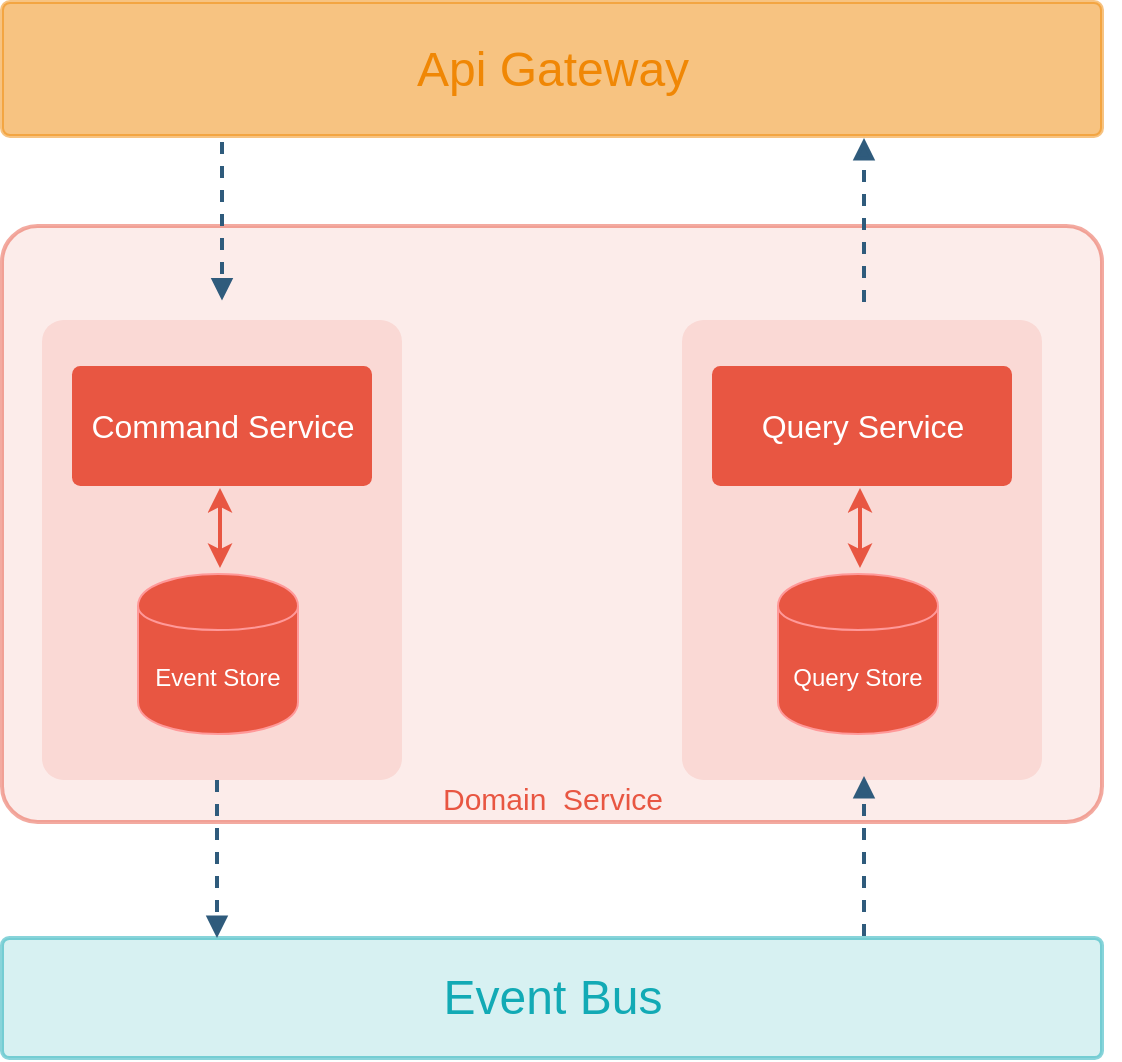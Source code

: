 <mxfile version="10.9.8" type="github"><diagram id="f5e3c919-8bb2-3a5e-335c-8be5b1c02a73" name="Page-1"><mxGraphModel dx="192" dy="1070" grid="1" gridSize="10" guides="1" tooltips="1" connect="1" arrows="1" fold="1" page="1" pageScale="1" pageWidth="850" pageHeight="1100" background="#ffffff" math="0" shadow="0"><root><mxCell id="0"/><mxCell id="1" parent="0"/><mxCell id="SN6Sg6tmnSP9mpqL1bf3-82" value="&lt;font color=&quot;#f08705&quot; style=&quot;font-size: 24px&quot;&gt;Api Gateway&lt;/font&gt;" style="rounded=1;fillColor=#F08705;strokeWidth=2;html=1;strokeColor=#F08705;arcSize=6;opacity=50;" vertex="1" parent="1"><mxGeometry x="1846" y="180" width="550" height="67" as="geometry"/></mxCell><mxCell id="SN6Sg6tmnSP9mpqL1bf3-85" value="&lt;font color=&quot;#e85642&quot; style=&quot;font-size: 15px&quot;&gt;Domain&amp;nbsp; Service&lt;/font&gt;" style="rounded=1;fillColor=#FAD9D5;strokeWidth=2;html=1;strokeColor=#E85642;arcSize=6;opacity=50;verticalAlign=bottom;" vertex="1" parent="1"><mxGeometry x="1846" y="292" width="550" height="298" as="geometry"/></mxCell><mxCell id="SN6Sg6tmnSP9mpqL1bf3-89" value="" style="rounded=1;fillColor=#FAD9D5;strokeWidth=2;html=1;strokeColor=none;arcSize=6;perimeterSpacing=4;" vertex="1" parent="1"><mxGeometry x="1866" y="339" width="180" height="230" as="geometry"/></mxCell><mxCell id="SN6Sg6tmnSP9mpqL1bf3-90" value="Command Service" style="rounded=1;fillColor=#e85642;strokeWidth=2;html=1;strokeColor=none;fontColor=#FFFFFF;fontSize=16;arcSize=7;perimeterSpacing=4;" vertex="1" parent="1"><mxGeometry x="1881" y="362" width="150" height="60" as="geometry"/></mxCell><mxCell id="SN6Sg6tmnSP9mpqL1bf3-91" value="&lt;font color=&quot;#ffffff&quot;&gt;Event Store&lt;/font&gt;" style="shape=cylinder;whiteSpace=wrap;html=1;boundedLbl=1;backgroundOutline=1;strokeColor=#FF9999;fillColor=#E85642;" vertex="1" parent="1"><mxGeometry x="1914" y="466" width="80" height="80" as="geometry"/></mxCell><mxCell id="SN6Sg6tmnSP9mpqL1bf3-97" value="" style="endArrow=classic;startArrow=classic;html=1;strokeColor=#E85642;strokeWidth=2;" edge="1" parent="1"><mxGeometry width="50" height="50" relative="1" as="geometry"><mxPoint x="1955" y="463" as="sourcePoint"/><mxPoint x="1955" y="423" as="targetPoint"/></mxGeometry></mxCell><mxCell id="SN6Sg6tmnSP9mpqL1bf3-99" value="" style="edgeStyle=none;dashed=1;strokeWidth=2;html=1;strokeColor=#2f5b7c;endArrow=block;endFill=1;sourcePerimeterSpacing=2;entryX=0.2;entryY=0.125;entryDx=0;entryDy=0;entryPerimeter=0;" edge="1" parent="1" target="SN6Sg6tmnSP9mpqL1bf3-85"><mxGeometry x="1299.871" y="174.5" width="100" height="100" as="geometry"><mxPoint x="1956" y="250" as="sourcePoint"/><mxPoint x="1956" y="292" as="targetPoint"/></mxGeometry></mxCell><mxCell id="SN6Sg6tmnSP9mpqL1bf3-100" value="" style="rounded=1;fillColor=#FAD9D5;strokeWidth=2;html=1;strokeColor=none;arcSize=6;perimeterSpacing=4;" vertex="1" parent="1"><mxGeometry x="2186" y="339" width="180" height="230" as="geometry"/></mxCell><mxCell id="SN6Sg6tmnSP9mpqL1bf3-101" value="Query Service" style="rounded=1;fillColor=#e85642;strokeWidth=2;html=1;strokeColor=none;fontColor=#FFFFFF;fontSize=16;arcSize=7;perimeterSpacing=4;" vertex="1" parent="1"><mxGeometry x="2201" y="362" width="150" height="60" as="geometry"/></mxCell><mxCell id="SN6Sg6tmnSP9mpqL1bf3-102" value="&lt;font color=&quot;#ffffff&quot;&gt;Query Store&lt;/font&gt;" style="shape=cylinder;whiteSpace=wrap;html=1;boundedLbl=1;backgroundOutline=1;strokeColor=#FF9999;fillColor=#E85642;" vertex="1" parent="1"><mxGeometry x="2234" y="466" width="80" height="80" as="geometry"/></mxCell><mxCell id="SN6Sg6tmnSP9mpqL1bf3-103" value="" style="endArrow=classic;startArrow=classic;html=1;strokeColor=#E85642;strokeWidth=2;" edge="1" parent="1"><mxGeometry width="50" height="50" relative="1" as="geometry"><mxPoint x="2275" y="463" as="sourcePoint"/><mxPoint x="2275" y="423" as="targetPoint"/></mxGeometry></mxCell><mxCell id="SN6Sg6tmnSP9mpqL1bf3-106" value="&lt;font color=&quot;#12aab5&quot; style=&quot;font-size: 24px&quot;&gt;Event Bus&lt;/font&gt;" style="rounded=1;fillColor=#B0E3E6;strokeWidth=2;html=1;strokeColor=#12AAB5;arcSize=6;opacity=50;" vertex="1" parent="1"><mxGeometry x="1846" y="648" width="550" height="60" as="geometry"/></mxCell><mxCell id="SN6Sg6tmnSP9mpqL1bf3-109" value="" style="edgeStyle=none;dashed=1;strokeWidth=2;html=1;strokeColor=#2f5b7c;endArrow=block;endFill=1;sourcePerimeterSpacing=2;entryX=0.2;entryY=0.125;entryDx=0;entryDy=0;entryPerimeter=0;" edge="1" parent="1"><mxGeometry x="1297.371" y="493.5" width="100" height="100" as="geometry"><mxPoint x="1953.5" y="569" as="sourcePoint"/><mxPoint x="1953.5" y="648" as="targetPoint"/></mxGeometry></mxCell><mxCell id="SN6Sg6tmnSP9mpqL1bf3-110" value="" style="edgeStyle=none;dashed=1;strokeWidth=2;html=1;strokeColor=#2f5b7c;endArrow=block;endFill=1;sourcePerimeterSpacing=2;" edge="1" parent="1"><mxGeometry x="1620.871" y="571.5" width="100" height="100" as="geometry"><mxPoint x="2277" y="647" as="sourcePoint"/><mxPoint x="2277" y="567" as="targetPoint"/></mxGeometry></mxCell><mxCell id="SN6Sg6tmnSP9mpqL1bf3-145" value="" style="edgeStyle=none;dashed=1;strokeWidth=2;html=1;strokeColor=#2f5b7c;endArrow=block;endFill=1;sourcePerimeterSpacing=2;entryX=0.373;entryY=1.015;entryDx=0;entryDy=0;entryPerimeter=0;" edge="1" parent="1"><mxGeometry x="1639.871" y="581.5" width="100" height="100" as="geometry"><mxPoint x="2277" y="330" as="sourcePoint"/><mxPoint x="2277" y="248" as="targetPoint"/></mxGeometry></mxCell><mxCell id="SN6Sg6tmnSP9mpqL1bf3-146" style="edgeStyle=none;rounded=0;orthogonalLoop=1;jettySize=auto;html=1;exitX=1;exitY=0.5;exitDx=0;exitDy=0;shadow=0;strokeColor=#000000;strokeWidth=2;" edge="1" parent="1" source="SN6Sg6tmnSP9mpqL1bf3-106" target="SN6Sg6tmnSP9mpqL1bf3-106"><mxGeometry relative="1" as="geometry"/></mxCell></root></mxGraphModel></diagram></mxfile>
